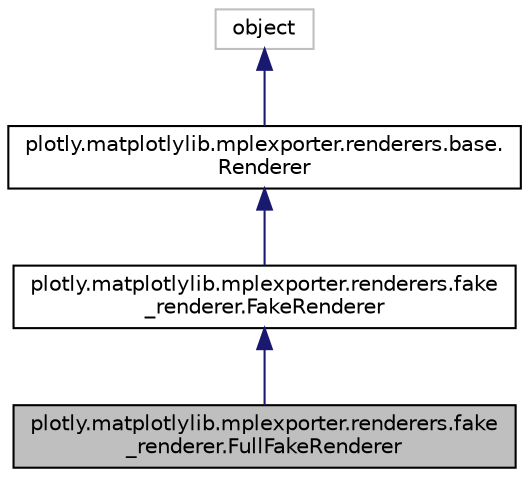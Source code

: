 digraph "plotly.matplotlylib.mplexporter.renderers.fake_renderer.FullFakeRenderer"
{
 // LATEX_PDF_SIZE
  edge [fontname="Helvetica",fontsize="10",labelfontname="Helvetica",labelfontsize="10"];
  node [fontname="Helvetica",fontsize="10",shape=record];
  Node1 [label="plotly.matplotlylib.mplexporter.renderers.fake\l_renderer.FullFakeRenderer",height=0.2,width=0.4,color="black", fillcolor="grey75", style="filled", fontcolor="black",tooltip=" "];
  Node2 -> Node1 [dir="back",color="midnightblue",fontsize="10",style="solid",fontname="Helvetica"];
  Node2 [label="plotly.matplotlylib.mplexporter.renderers.fake\l_renderer.FakeRenderer",height=0.2,width=0.4,color="black", fillcolor="white", style="filled",URL="$classplotly_1_1matplotlylib_1_1mplexporter_1_1renderers_1_1fake__renderer_1_1_fake_renderer.html",tooltip=" "];
  Node3 -> Node2 [dir="back",color="midnightblue",fontsize="10",style="solid",fontname="Helvetica"];
  Node3 [label="plotly.matplotlylib.mplexporter.renderers.base.\lRenderer",height=0.2,width=0.4,color="black", fillcolor="white", style="filled",URL="$classplotly_1_1matplotlylib_1_1mplexporter_1_1renderers_1_1base_1_1_renderer.html",tooltip=" "];
  Node4 -> Node3 [dir="back",color="midnightblue",fontsize="10",style="solid",fontname="Helvetica"];
  Node4 [label="object",height=0.2,width=0.4,color="grey75", fillcolor="white", style="filled",tooltip=" "];
}

